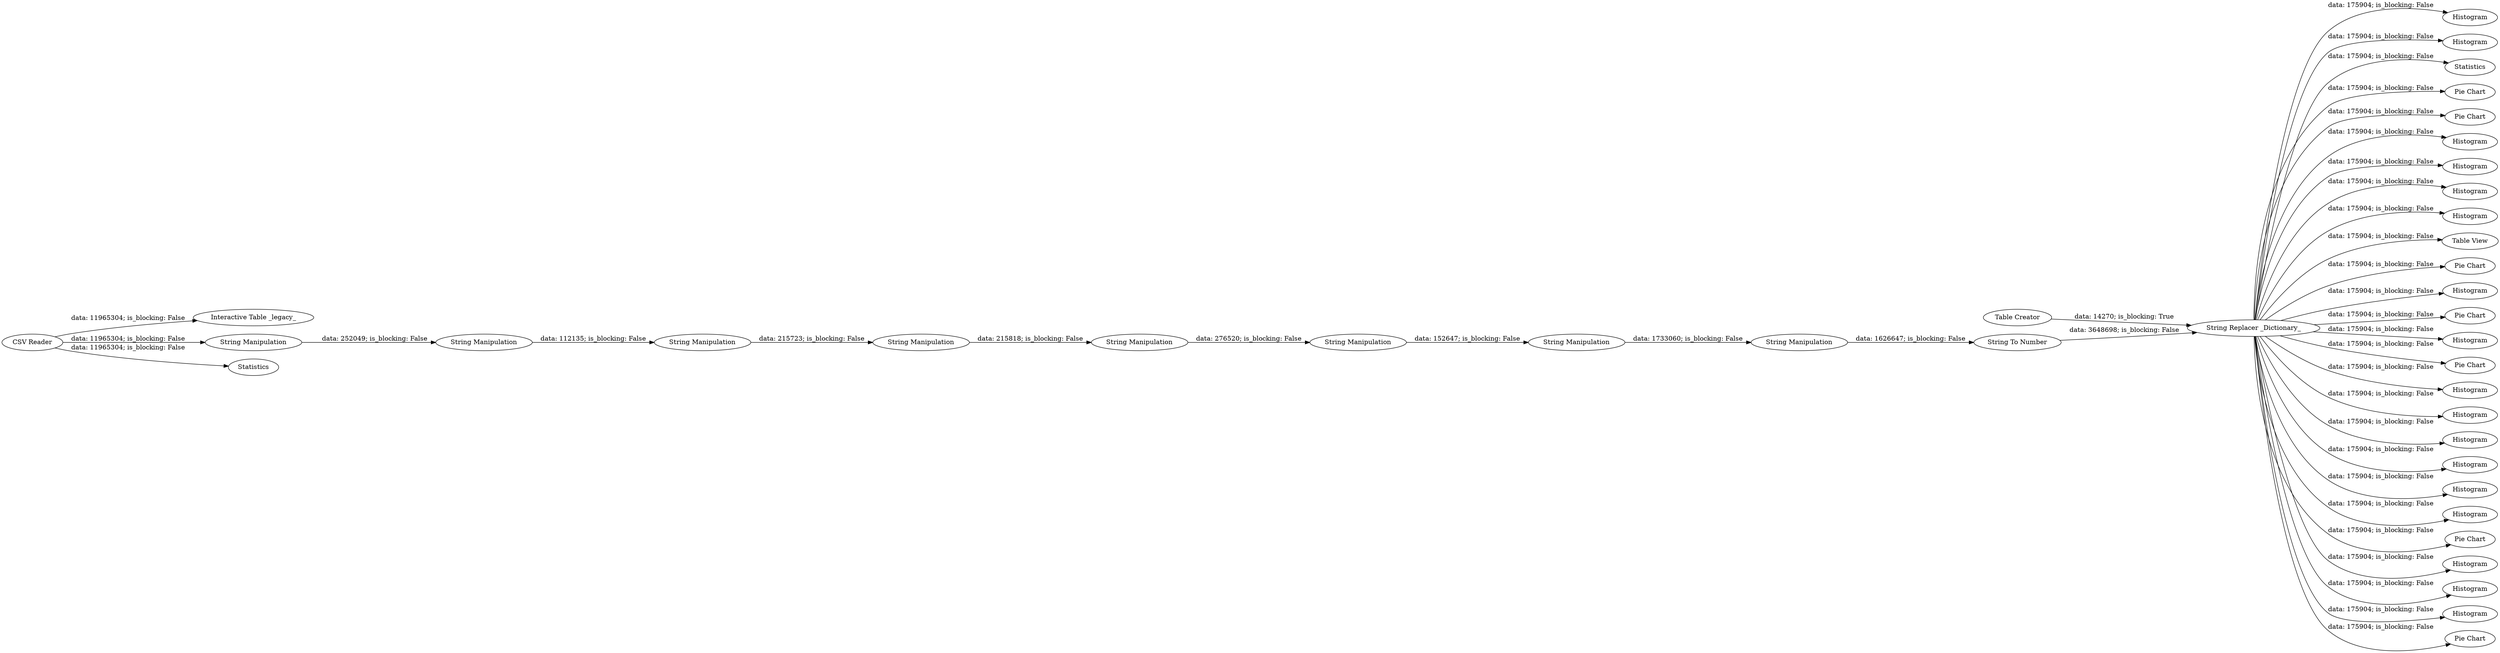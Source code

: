 digraph {
	"5853903328202679165_8" [label=Histogram]
	"5853903328202679165_25" [label=Histogram]
	"5853903328202679165_38" [label=Statistics]
	"5853903328202679165_39" [label="Pie Chart"]
	"5853903328202679165_26" [label="Pie Chart"]
	"5853903328202679165_31" [label="String Manipulation"]
	"5853903328202679165_43" [label="String Manipulation"]
	"5853903328202679165_41" [label=Histogram]
	"5853903328202679165_42" [label=Histogram]
	"5853903328202679165_5" [label="String Replacer _Dictionary_"]
	"5853903328202679165_1" [label="CSV Reader"]
	"5853903328202679165_12" [label=Histogram]
	"5853903328202679165_22" [label=Histogram]
	"5853903328202679165_37" [label="Table View"]
	"5853903328202679165_14" [label="Pie Chart"]
	"5853903328202679165_20" [label=Histogram]
	"5853903328202679165_19" [label="Pie Chart"]
	"5853903328202679165_27" [label=Histogram]
	"5853903328202679165_28" [label="Pie Chart"]
	"5853903328202679165_17" [label=Histogram]
	"5853903328202679165_11" [label="String Manipulation"]
	"5853903328202679165_9" [label="String Manipulation"]
	"5853903328202679165_21" [label=Histogram]
	"5853903328202679165_10" [label="String Manipulation"]
	"5853903328202679165_18" [label=Histogram]
	"5853903328202679165_45" [label="String Manipulation"]
	"5853903328202679165_16" [label=Histogram]
	"5853903328202679165_24" [label=Histogram]
	"5853903328202679165_35" [label=Histogram]
	"5853903328202679165_2" [label="Interactive Table _legacy_"]
	"5853903328202679165_6" [label="Table Creator"]
	"5853903328202679165_7" [label="String Manipulation"]
	"5853903328202679165_40" [label="Pie Chart"]
	"5853903328202679165_15" [label=Histogram]
	"5853903328202679165_36" [label=Histogram]
	"5853903328202679165_13" [label=Histogram]
	"5853903328202679165_3" [label=Statistics]
	"5853903328202679165_4" [label="String To Number"]
	"5853903328202679165_30" [label="String Manipulation"]
	"5853903328202679165_23" [label="Pie Chart"]
	"5853903328202679165_5" -> "5853903328202679165_22" [label="data: 175904; is_blocking: False"]
	"5853903328202679165_45" -> "5853903328202679165_4" [label="data: 1626647; is_blocking: False"]
	"5853903328202679165_5" -> "5853903328202679165_17" [label="data: 175904; is_blocking: False"]
	"5853903328202679165_5" -> "5853903328202679165_35" [label="data: 175904; is_blocking: False"]
	"5853903328202679165_11" -> "5853903328202679165_30" [label="data: 215818; is_blocking: False"]
	"5853903328202679165_5" -> "5853903328202679165_13" [label="data: 175904; is_blocking: False"]
	"5853903328202679165_30" -> "5853903328202679165_31" [label="data: 276520; is_blocking: False"]
	"5853903328202679165_5" -> "5853903328202679165_23" [label="data: 175904; is_blocking: False"]
	"5853903328202679165_43" -> "5853903328202679165_45" [label="data: 1733060; is_blocking: False"]
	"5853903328202679165_5" -> "5853903328202679165_26" [label="data: 175904; is_blocking: False"]
	"5853903328202679165_5" -> "5853903328202679165_21" [label="data: 175904; is_blocking: False"]
	"5853903328202679165_5" -> "5853903328202679165_40" [label="data: 175904; is_blocking: False"]
	"5853903328202679165_5" -> "5853903328202679165_15" [label="data: 175904; is_blocking: False"]
	"5853903328202679165_9" -> "5853903328202679165_10" [label="data: 112135; is_blocking: False"]
	"5853903328202679165_1" -> "5853903328202679165_3" [label="data: 11965304; is_blocking: False"]
	"5853903328202679165_5" -> "5853903328202679165_37" [label="data: 175904; is_blocking: False"]
	"5853903328202679165_5" -> "5853903328202679165_42" [label="data: 175904; is_blocking: False"]
	"5853903328202679165_5" -> "5853903328202679165_8" [label="data: 175904; is_blocking: False"]
	"5853903328202679165_10" -> "5853903328202679165_11" [label="data: 215723; is_blocking: False"]
	"5853903328202679165_5" -> "5853903328202679165_38" [label="data: 175904; is_blocking: False"]
	"5853903328202679165_1" -> "5853903328202679165_7" [label="data: 11965304; is_blocking: False"]
	"5853903328202679165_5" -> "5853903328202679165_28" [label="data: 175904; is_blocking: False"]
	"5853903328202679165_5" -> "5853903328202679165_25" [label="data: 175904; is_blocking: False"]
	"5853903328202679165_1" -> "5853903328202679165_2" [label="data: 11965304; is_blocking: False"]
	"5853903328202679165_6" -> "5853903328202679165_5" [label="data: 14270; is_blocking: True"]
	"5853903328202679165_5" -> "5853903328202679165_20" [label="data: 175904; is_blocking: False"]
	"5853903328202679165_5" -> "5853903328202679165_19" [label="data: 175904; is_blocking: False"]
	"5853903328202679165_5" -> "5853903328202679165_14" [label="data: 175904; is_blocking: False"]
	"5853903328202679165_5" -> "5853903328202679165_27" [label="data: 175904; is_blocking: False"]
	"5853903328202679165_4" -> "5853903328202679165_5" [label="data: 3648698; is_blocking: False"]
	"5853903328202679165_7" -> "5853903328202679165_9" [label="data: 252049; is_blocking: False"]
	"5853903328202679165_5" -> "5853903328202679165_24" [label="data: 175904; is_blocking: False"]
	"5853903328202679165_5" -> "5853903328202679165_39" [label="data: 175904; is_blocking: False"]
	"5853903328202679165_5" -> "5853903328202679165_18" [label="data: 175904; is_blocking: False"]
	"5853903328202679165_5" -> "5853903328202679165_12" [label="data: 175904; is_blocking: False"]
	"5853903328202679165_5" -> "5853903328202679165_36" [label="data: 175904; is_blocking: False"]
	"5853903328202679165_5" -> "5853903328202679165_16" [label="data: 175904; is_blocking: False"]
	"5853903328202679165_5" -> "5853903328202679165_41" [label="data: 175904; is_blocking: False"]
	"5853903328202679165_31" -> "5853903328202679165_43" [label="data: 152647; is_blocking: False"]
	rankdir=LR
}
